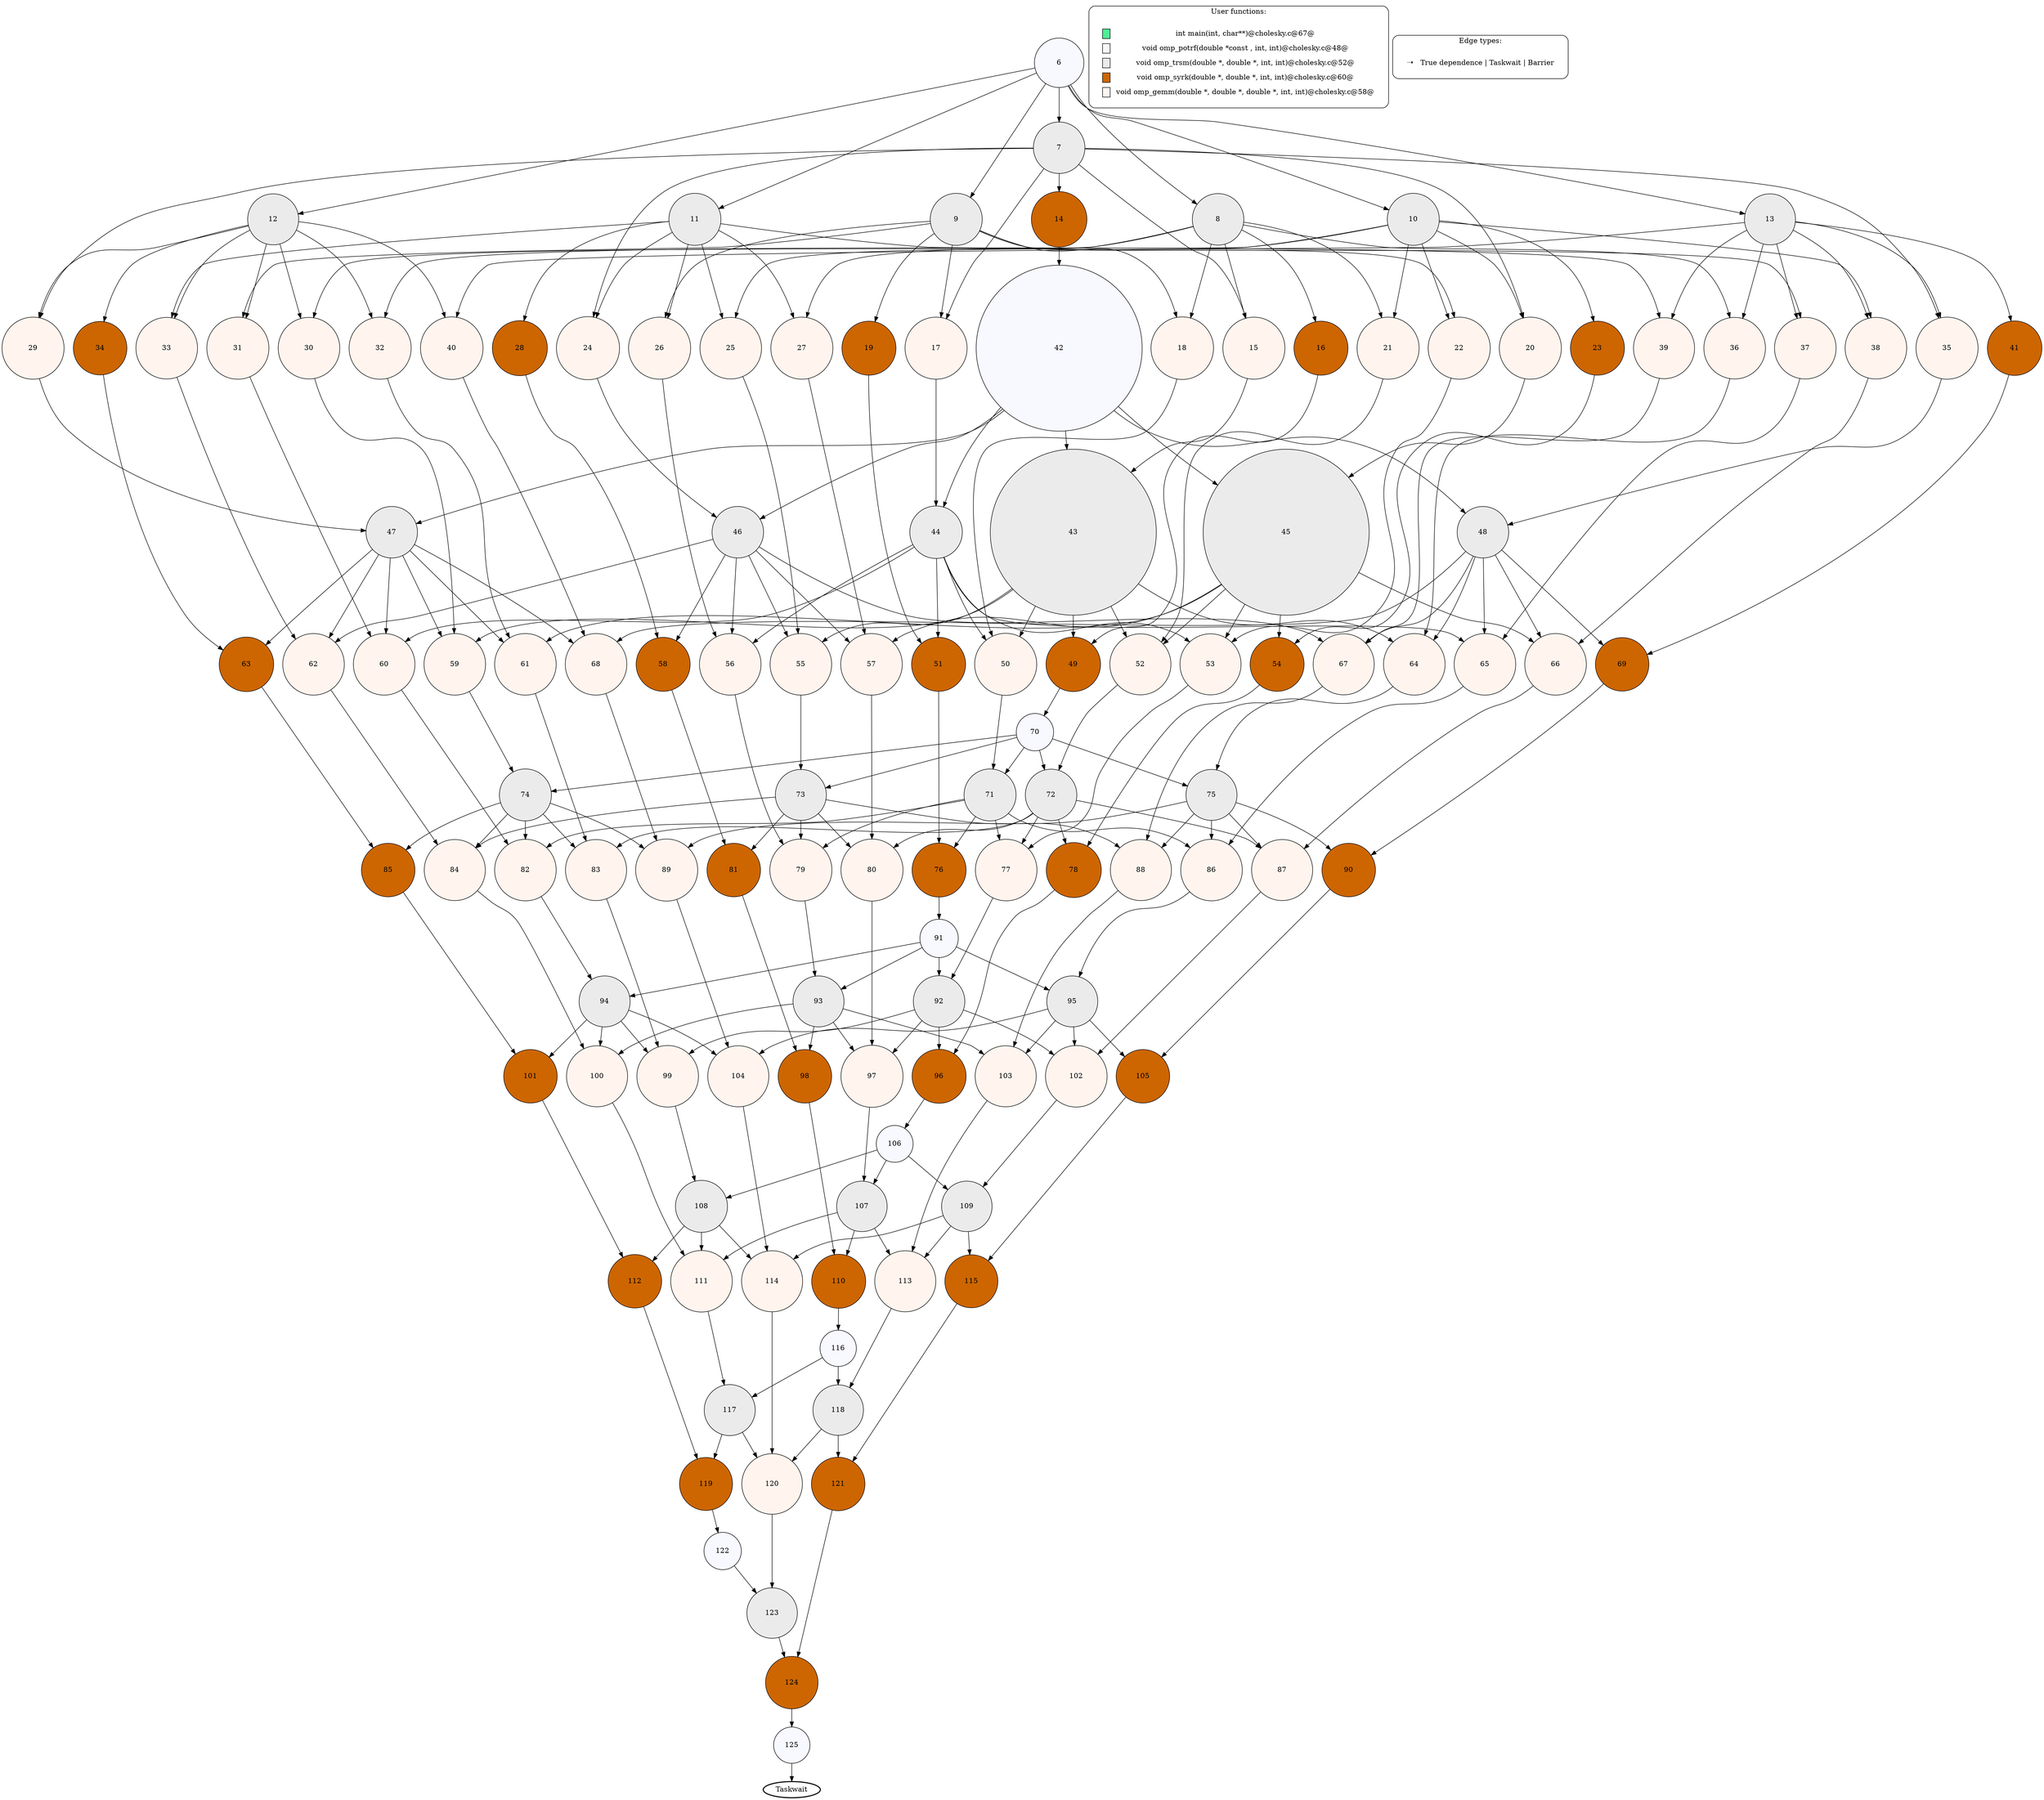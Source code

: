 digraph {
  graph[compound=true];
  6[style="filled", color="black", fillcolor="ghostwhite", width="1.35567", height="1.35567"];
  6 -> 7 [style="solid", color="black"];
  6 -> 8 [style="solid", color="black"];
  6 -> 9 [style="solid", color="black"];
  6 -> 10 [style="solid", color="black"];
  6 -> 11 [style="solid", color="black"];
  6 -> 12 [style="solid", color="black"];
  6 -> 13 [style="solid", color="black"];
  7[style="filled", color="black", fillcolor="gray92", width="1.41964", height="1.41964"];
  7 -> 14 [style="solid", color="black"];
  7 -> 15 [style="solid", color="black"];
  7 -> 17 [style="solid", color="black"];
  7 -> 20 [style="solid", color="black"];
  7 -> 24 [style="solid", color="black"];
  7 -> 29 [style="solid", color="black"];
  7 -> 35 [style="solid", color="black"];
  8[style="filled", color="black", fillcolor="gray92", width="1.42127", height="1.42127"];
  8 -> 15 [style="solid", color="black"];
  8 -> 16 [style="solid", color="black"];
  8 -> 18 [style="solid", color="black"];
  8 -> 21 [style="solid", color="black"];
  8 -> 25 [style="solid", color="black"];
  8 -> 30 [style="solid", color="black"];
  8 -> 36 [style="solid", color="black"];
  9[style="filled", color="black", fillcolor="gray92", width="1.42423", height="1.42423"];
  9 -> 17 [style="solid", color="black"];
  9 -> 18 [style="solid", color="black"];
  9 -> 19 [style="solid", color="black"];
  9 -> 22 [style="solid", color="black"];
  9 -> 26 [style="solid", color="black"];
  9 -> 31 [style="solid", color="black"];
  9 -> 37 [style="solid", color="black"];
  10[style="filled", color="black", fillcolor="gray92", width="1.42504", height="1.42504"];
  10 -> 20 [style="solid", color="black"];
  10 -> 21 [style="solid", color="black"];
  10 -> 22 [style="solid", color="black"];
  10 -> 23 [style="solid", color="black"];
  10 -> 27 [style="solid", color="black"];
  10 -> 32 [style="solid", color="black"];
  10 -> 38 [style="solid", color="black"];
  11[style="filled", color="black", fillcolor="gray92", width="1.43183", height="1.43183"];
  11 -> 24 [style="solid", color="black"];
  11 -> 25 [style="solid", color="black"];
  11 -> 26 [style="solid", color="black"];
  11 -> 27 [style="solid", color="black"];
  11 -> 28 [style="solid", color="black"];
  11 -> 33 [style="solid", color="black"];
  11 -> 39 [style="solid", color="black"];
  12[style="filled", color="black", fillcolor="gray92", width="1.40353", height="1.40353"];
  12 -> 29 [style="solid", color="black"];
  12 -> 30 [style="solid", color="black"];
  12 -> 31 [style="solid", color="black"];
  12 -> 32 [style="solid", color="black"];
  12 -> 33 [style="solid", color="black"];
  12 -> 34 [style="solid", color="black"];
  12 -> 40 [style="solid", color="black"];
  13[style="filled", color="black", fillcolor="gray92", width="1.40353", height="1.40353"];
  13 -> 35 [style="solid", color="black"];
  13 -> 36 [style="solid", color="black"];
  13 -> 37 [style="solid", color="black"];
  13 -> 38 [style="solid", color="black"];
  13 -> 39 [style="solid", color="black"];
  13 -> 40 [style="solid", color="black"];
  13 -> 41 [style="solid", color="black"];
  14[style="filled", color="black", fillcolor="darkorange3", width="1.52761", height="1.52761"];
  14 -> 42 [style="solid", color="black"];
  15[style="filled", color="black", fillcolor="seashell1", width="1.71261", height="1.71261"];
  15 -> 43 [style="solid", color="black"];
  17[style="filled", color="black", fillcolor="seashell1", width="1.71336", height="1.71336"];
  17 -> 44 [style="solid", color="black"];
  20[style="filled", color="black", fillcolor="seashell1", width="1.71351", height="1.71351"];
  20 -> 45 [style="solid", color="black"];
  24[style="filled", color="black", fillcolor="seashell1", width="1.73648", height="1.73648"];
  24 -> 46 [style="solid", color="black"];
  29[style="filled", color="black", fillcolor="seashell1", width="1.70593", height="1.70593"];
  29 -> 47 [style="solid", color="black"];
  35[style="filled", color="black", fillcolor="seashell1", width="1.706", height="1.706"];
  35 -> 48 [style="solid", color="black"];
  16[style="filled", color="black", fillcolor="darkorange3", width="1.49255", height="1.49255"];
  16 -> 49 [style="solid", color="black"];
  18[style="filled", color="black", fillcolor="seashell1", width="1.72806", height="1.72806"];
  18 -> 50 [style="solid", color="black"];
  21[style="filled", color="black", fillcolor="seashell1", width="1.70386", height="1.70386"];
  21 -> 52 [style="solid", color="black"];
  25[style="filled", color="black", fillcolor="seashell1", width="1.69491", height="1.69491"];
  25 -> 55 [style="solid", color="black"];
  30[style="filled", color="black", fillcolor="seashell1", width="1.70062", height="1.70062"];
  30 -> 59 [style="solid", color="black"];
  36[style="filled", color="black", fillcolor="seashell1", width="1.7007", height="1.7007"];
  36 -> 64 [style="solid", color="black"];
  19[style="filled", color="black", fillcolor="darkorange3", width="1.49249", height="1.49249"];
  19 -> 51 [style="solid", color="black"];
  22[style="filled", color="black", fillcolor="seashell1", width="1.70401", height="1.70401"];
  22 -> 53 [style="solid", color="black"];
  26[style="filled", color="black", fillcolor="seashell1", width="1.7103", height="1.7103"];
  26 -> 56 [style="solid", color="black"];
  31[style="filled", color="black", fillcolor="seashell1", width="1.70466", height="1.70466"];
  31 -> 60 [style="solid", color="black"];
  37[style="filled", color="black", fillcolor="seashell1", width="1.69647", height="1.69647"];
  37 -> 65 [style="solid", color="black"];
  23[style="filled", color="black", fillcolor="darkorange3", width="1.48926", height="1.48926"];
  23 -> 54 [style="solid", color="black"];
  27[style="filled", color="black", fillcolor="seashell1", width="1.70806", height="1.70806"];
  27 -> 57 [style="solid", color="black"];
  32[style="filled", color="black", fillcolor="seashell1", width="1.70259", height="1.70259"];
  32 -> 61 [style="solid", color="black"];
  38[style="filled", color="black", fillcolor="seashell1", width="1.68834", height="1.68834"];
  38 -> 66 [style="solid", color="black"];
  28[style="filled", color="black", fillcolor="darkorange3", width="1.51651", height="1.51651"];
  28 -> 58 [style="solid", color="black"];
  33[style="filled", color="black", fillcolor="seashell1", width="1.69487", height="1.69487"];
  33 -> 62 [style="solid", color="black"];
  39[style="filled", color="black", fillcolor="seashell1", width="1.68472", height="1.68472"];
  39 -> 67 [style="solid", color="black"];
  34[style="filled", color="black", fillcolor="darkorange3", width="1.46971", height="1.46971"];
  34 -> 63 [style="solid", color="black"];
  40[style="filled", color="black", fillcolor="seashell1", width="1.71708", height="1.71708"];
  40 -> 68 [style="solid", color="black"];
  41[style="filled", color="black", fillcolor="darkorange3", width="1.49611", height="1.49611"];
  41 -> 69 [style="solid", color="black"];
  42[style="filled", color="black", fillcolor="ghostwhite", width="4.57029", height="4.57029"];
  42 -> 43 [style="solid", color="black"];
  42 -> 44 [style="solid", color="black"];
  42 -> 45 [style="solid", color="black"];
  42 -> 46 [style="solid", color="black"];
  42 -> 47 [style="solid", color="black"];
  42 -> 48 [style="solid", color="black"];
  43[style="filled", color="black", fillcolor="gray92", width="4.57268", height="4.57268"];
  43 -> 49 [style="solid", color="black"];
  43 -> 50 [style="solid", color="black"];
  43 -> 52 [style="solid", color="black"];
  43 -> 55 [style="solid", color="black"];
  43 -> 59 [style="solid", color="black"];
  43 -> 64 [style="solid", color="black"];
  44[style="filled", color="black", fillcolor="gray92", width="1.44611", height="1.44611"];
  44 -> 50 [style="solid", color="black"];
  44 -> 51 [style="solid", color="black"];
  44 -> 53 [style="solid", color="black"];
  44 -> 56 [style="solid", color="black"];
  44 -> 60 [style="solid", color="black"];
  44 -> 65 [style="solid", color="black"];
  45[style="filled", color="black", fillcolor="gray92", width="4.57143", height="4.57143"];
  45 -> 52 [style="solid", color="black"];
  45 -> 53 [style="solid", color="black"];
  45 -> 54 [style="solid", color="black"];
  45 -> 57 [style="solid", color="black"];
  45 -> 61 [style="solid", color="black"];
  45 -> 66 [style="solid", color="black"];
  46[style="filled", color="black", fillcolor="gray92", width="1.41337", height="1.41337"];
  46 -> 55 [style="solid", color="black"];
  46 -> 56 [style="solid", color="black"];
  46 -> 57 [style="solid", color="black"];
  46 -> 58 [style="solid", color="black"];
  46 -> 62 [style="solid", color="black"];
  46 -> 67 [style="solid", color="black"];
  47[style="filled", color="black", fillcolor="gray92", width="1.41055", height="1.41055"];
  47 -> 59 [style="solid", color="black"];
  47 -> 60 [style="solid", color="black"];
  47 -> 61 [style="solid", color="black"];
  47 -> 62 [style="solid", color="black"];
  47 -> 63 [style="solid", color="black"];
  47 -> 68 [style="solid", color="black"];
  48[style="filled", color="black", fillcolor="gray92", width="1.41048", height="1.41048"];
  48 -> 64 [style="solid", color="black"];
  48 -> 65 [style="solid", color="black"];
  48 -> 66 [style="solid", color="black"];
  48 -> 67 [style="solid", color="black"];
  48 -> 68 [style="solid", color="black"];
  48 -> 69 [style="solid", color="black"];
  49[style="filled", color="black", fillcolor="darkorange3", width="1.49646", height="1.49646"];
  49 -> 70 [style="solid", color="black"];
  50[style="filled", color="black", fillcolor="seashell1", width="1.70332", height="1.70332"];
  50 -> 71 [style="solid", color="black"];
  52[style="filled", color="black", fillcolor="seashell1", width="1.68643", height="1.68643"];
  52 -> 72 [style="solid", color="black"];
  55[style="filled", color="black", fillcolor="seashell1", width="1.69585", height="1.69585"];
  55 -> 73 [style="solid", color="black"];
  59[style="filled", color="black", fillcolor="seashell1", width="1.69075", height="1.69075"];
  59 -> 74 [style="solid", color="black"];
  64[style="filled", color="black", fillcolor="seashell1", width="1.70093", height="1.70093"];
  64 -> 75 [style="solid", color="black"];
  51[style="filled", color="black", fillcolor="darkorange3", width="1.48943", height="1.48943"];
  51 -> 76 [style="solid", color="black"];
  53[style="filled", color="black", fillcolor="seashell1", width="1.68671", height="1.68671"];
  53 -> 77 [style="solid", color="black"];
  56[style="filled", color="black", fillcolor="seashell1", width="1.69421", height="1.69421"];
  56 -> 79 [style="solid", color="black"];
  60[style="filled", color="black", fillcolor="seashell1", width="1.69503", height="1.69503"];
  60 -> 82 [style="solid", color="black"];
  65[style="filled", color="black", fillcolor="seashell1", width="1.68778", height="1.68778"];
  65 -> 86 [style="solid", color="black"];
  54[style="filled", color="black", fillcolor="darkorange3", width="1.48707", height="1.48707"];
  54 -> 78 [style="solid", color="black"];
  57[style="filled", color="black", fillcolor="seashell1", width="1.69534", height="1.69534"];
  57 -> 80 [style="solid", color="black"];
  61[style="filled", color="black", fillcolor="seashell1", width="1.69896", height="1.69896"];
  61 -> 83 [style="solid", color="black"];
  66[style="filled", color="black", fillcolor="seashell1", width="1.68806", height="1.68806"];
  66 -> 87 [style="solid", color="black"];
  58[style="filled", color="black", fillcolor="darkorange3", width="1.49132", height="1.49132"];
  58 -> 81 [style="solid", color="black"];
  62[style="filled", color="black", fillcolor="seashell1", width="1.69063", height="1.69063"];
  62 -> 84 [style="solid", color="black"];
  67[style="filled", color="black", fillcolor="seashell1", width="1.68584", height="1.68584"];
  67 -> 88 [style="solid", color="black"];
  63[style="filled", color="black", fillcolor="darkorange3", width="1.49512", height="1.49512"];
  63 -> 85 [style="solid", color="black"];
  68[style="filled", color="black", fillcolor="seashell1", width="1.69374", height="1.69374"];
  68 -> 89 [style="solid", color="black"];
  69[style="filled", color="black", fillcolor="darkorange3", width="1.47805", height="1.47805"];
  69 -> 90 [style="solid", color="black"];
  70[style="filled", color="black", fillcolor="ghostwhite", width="1.0291", height="1.0291"];
  70 -> 71 [style="solid", color="black"];
  70 -> 72 [style="solid", color="black"];
  70 -> 73 [style="solid", color="black"];
  70 -> 74 [style="solid", color="black"];
  70 -> 75 [style="solid", color="black"];
  71[style="filled", color="black", fillcolor="gray92", width="1.43526", height="1.43526"];
  71 -> 76 [style="solid", color="black"];
  71 -> 77 [style="solid", color="black"];
  71 -> 79 [style="solid", color="black"];
  71 -> 82 [style="solid", color="black"];
  71 -> 86 [style="solid", color="black"];
  72[style="filled", color="black", fillcolor="gray92", width="1.42174", height="1.42174"];
  72 -> 77 [style="solid", color="black"];
  72 -> 78 [style="solid", color="black"];
  72 -> 80 [style="solid", color="black"];
  72 -> 83 [style="solid", color="black"];
  72 -> 87 [style="solid", color="black"];
  73[style="filled", color="black", fillcolor="gray92", width="1.40944", height="1.40944"];
  73 -> 79 [style="solid", color="black"];
  73 -> 80 [style="solid", color="black"];
  73 -> 81 [style="solid", color="black"];
  73 -> 84 [style="solid", color="black"];
  73 -> 88 [style="solid", color="black"];
  74[style="filled", color="black", fillcolor="gray92", width="1.42651", height="1.42651"];
  74 -> 82 [style="solid", color="black"];
  74 -> 83 [style="solid", color="black"];
  74 -> 84 [style="solid", color="black"];
  74 -> 85 [style="solid", color="black"];
  74 -> 89 [style="solid", color="black"];
  75[style="filled", color="black", fillcolor="gray92", width="1.40409", height="1.40409"];
  75 -> 86 [style="solid", color="black"];
  75 -> 87 [style="solid", color="black"];
  75 -> 88 [style="solid", color="black"];
  75 -> 89 [style="solid", color="black"];
  75 -> 90 [style="solid", color="black"];
  76[style="filled", color="black", fillcolor="darkorange3", width="1.486", height="1.486"];
  76 -> 91 [style="solid", color="black"];
  77[style="filled", color="black", fillcolor="seashell1", width="1.69709", height="1.69709"];
  77 -> 92 [style="solid", color="black"];
  79[style="filled", color="black", fillcolor="seashell1", width="1.70228", height="1.70228"];
  79 -> 93 [style="solid", color="black"];
  82[style="filled", color="black", fillcolor="seashell1", width="1.69201", height="1.69201"];
  82 -> 94 [style="solid", color="black"];
  86[style="filled", color="black", fillcolor="seashell1", width="1.68826", height="1.68826"];
  86 -> 95 [style="solid", color="black"];
  78[style="filled", color="black", fillcolor="darkorange3", width="1.50818", height="1.50818"];
  78 -> 96 [style="solid", color="black"];
  80[style="filled", color="black", fillcolor="seashell1", width="1.71106", height="1.71106"];
  80 -> 97 [style="solid", color="black"];
  83[style="filled", color="black", fillcolor="seashell1", width="1.68655", height="1.68655"];
  83 -> 99 [style="solid", color="black"];
  87[style="filled", color="black", fillcolor="seashell1", width="1.68184", height="1.68184"];
  87 -> 102 [style="solid", color="black"];
  81[style="filled", color="black", fillcolor="darkorange3", width="1.47295", height="1.47295"];
  81 -> 98 [style="solid", color="black"];
  84[style="filled", color="black", fillcolor="seashell1", width="1.68344", height="1.68344"];
  84 -> 100 [style="solid", color="black"];
  88[style="filled", color="black", fillcolor="seashell1", width="1.68412", height="1.68412"];
  88 -> 103 [style="solid", color="black"];
  85[style="filled", color="black", fillcolor="darkorange3", width="1.47112", height="1.47112"];
  85 -> 101 [style="solid", color="black"];
  89[style="filled", color="black", fillcolor="seashell1", width="1.70573", height="1.70573"];
  89 -> 104 [style="solid", color="black"];
  90[style="filled", color="black", fillcolor="darkorange3", width="1.47161", height="1.47161"];
  90 -> 105 [style="solid", color="black"];
  91[style="filled", color="black", fillcolor="ghostwhite", width="1.0619", height="1.0619"];
  91 -> 92 [style="solid", color="black"];
  91 -> 93 [style="solid", color="black"];
  91 -> 94 [style="solid", color="black"];
  91 -> 95 [style="solid", color="black"];
  92[style="filled", color="black", fillcolor="gray92", width="1.41248", height="1.41248"];
  92 -> 96 [style="solid", color="black"];
  92 -> 97 [style="solid", color="black"];
  92 -> 99 [style="solid", color="black"];
  92 -> 102 [style="solid", color="black"];
  93[style="filled", color="black", fillcolor="gray92", width="1.40625", height="1.40625"];
  93 -> 97 [style="solid", color="black"];
  93 -> 98 [style="solid", color="black"];
  93 -> 100 [style="solid", color="black"];
  93 -> 103 [style="solid", color="black"];
  94[style="filled", color="black", fillcolor="gray92", width="1.40958", height="1.40958"];
  94 -> 99 [style="solid", color="black"];
  94 -> 100 [style="solid", color="black"];
  94 -> 101 [style="solid", color="black"];
  94 -> 104 [style="solid", color="black"];
  95[style="filled", color="black", fillcolor="gray92", width="1.40485", height="1.40485"];
  95 -> 102 [style="solid", color="black"];
  95 -> 103 [style="solid", color="black"];
  95 -> 104 [style="solid", color="black"];
  95 -> 105 [style="solid", color="black"];
  96[style="filled", color="black", fillcolor="darkorange3", width="1.48273", height="1.48273"];
  96 -> 106 [style="solid", color="black"];
  97[style="filled", color="black", fillcolor="seashell1", width="1.70585", height="1.70585"];
  97 -> 107 [style="solid", color="black"];
  99[style="filled", color="black", fillcolor="seashell1", width="1.69377", height="1.69377"];
  99 -> 108 [style="solid", color="black"];
  102[style="filled", color="black", fillcolor="seashell1", width="1.69698", height="1.69698"];
  102 -> 109 [style="solid", color="black"];
  98[style="filled", color="black", fillcolor="darkorange3", width="1.47865", height="1.47865"];
  98 -> 110 [style="solid", color="black"];
  100[style="filled", color="black", fillcolor="seashell1", width="1.68715", height="1.68715"];
  100 -> 111 [style="solid", color="black"];
  103[style="filled", color="black", fillcolor="seashell1", width="1.67915", height="1.67915"];
  103 -> 113 [style="solid", color="black"];
  101[style="filled", color="black", fillcolor="darkorange3", width="1.4778", height="1.4778"];
  101 -> 112 [style="solid", color="black"];
  104[style="filled", color="black", fillcolor="seashell1", width="1.68504", height="1.68504"];
  104 -> 114 [style="solid", color="black"];
  105[style="filled", color="black", fillcolor="darkorange3", width="1.46812", height="1.46812"];
  105 -> 115 [style="solid", color="black"];
  106[style="filled", color="black", fillcolor="ghostwhite", width="1.01347", height="1.01347"];
  106 -> 107 [style="solid", color="black"];
  106 -> 108 [style="solid", color="black"];
  106 -> 109 [style="solid", color="black"];
  107[style="filled", color="black", fillcolor="gray92", width="1.38853", height="1.38853"];
  107 -> 110 [style="solid", color="black"];
  107 -> 111 [style="solid", color="black"];
  107 -> 113 [style="solid", color="black"];
  108[style="filled", color="black", fillcolor="gray92", width="1.42584", height="1.42584"];
  108 -> 111 [style="solid", color="black"];
  108 -> 112 [style="solid", color="black"];
  108 -> 114 [style="solid", color="black"];
  109[style="filled", color="black", fillcolor="gray92", width="1.39155", height="1.39155"];
  109 -> 113 [style="solid", color="black"];
  109 -> 114 [style="solid", color="black"];
  109 -> 115 [style="solid", color="black"];
  110[style="filled", color="black", fillcolor="darkorange3", width="1.4889", height="1.4889"];
  110 -> 116 [style="solid", color="black"];
  111[style="filled", color="black", fillcolor="seashell1", width="1.69083", height="1.69083"];
  111 -> 117 [style="solid", color="black"];
  113[style="filled", color="black", fillcolor="seashell1", width="1.68112", height="1.68112"];
  113 -> 118 [style="solid", color="black"];
  112[style="filled", color="black", fillcolor="darkorange3", width="1.46584", height="1.46584"];
  112 -> 119 [style="solid", color="black"];
  114[style="filled", color="black", fillcolor="seashell1", width="1.68659", height="1.68659"];
  114 -> 120 [style="solid", color="black"];
  115[style="filled", color="black", fillcolor="darkorange3", width="1.46491", height="1.46491"];
  115 -> 121 [style="solid", color="black"];
  116[style="filled", color="black", fillcolor="ghostwhite", width="1.00391", height="1.00391"];
  116 -> 117 [style="solid", color="black"];
  116 -> 118 [style="solid", color="black"];
  117[style="filled", color="black", fillcolor="gray92", width="1.40395", height="1.40395"];
  117 -> 119 [style="solid", color="black"];
  117 -> 120 [style="solid", color="black"];
  118[style="filled", color="black", fillcolor="gray92", width="1.39163", height="1.39163"];
  118 -> 120 [style="solid", color="black"];
  118 -> 121 [style="solid", color="black"];
  119[style="filled", color="black", fillcolor="darkorange3", width="1.46348", height="1.46348"];
  119 -> 122 [style="solid", color="black"];
  120[style="filled", color="black", fillcolor="seashell1", width="1.67322", height="1.67322"];
  120 -> 123 [style="solid", color="black"];
  121[style="filled", color="black", fillcolor="darkorange3", width="1.46879", height="1.46879"];
  121 -> 124 [style="solid", color="black"];
  122[style="filled", color="black", fillcolor="ghostwhite", width="1.02688", height="1.02688"];
  122 -> 123 [style="solid", color="black"];
  123[style="filled", color="black", fillcolor="gray92", width="1.38803", height="1.38803"];
  123 -> 124 [style="solid", color="black"];
  124[style="filled", color="black", fillcolor="darkorange3", width="1.45078", height="1.45078"];
  124 -> 125 [style="solid", color="black"];
  125[style="filled", color="black", fillcolor="ghostwhite", width="1", height="1"];
  125 -> -125 [style="solid", color="black"];
  -125[label="Taskwait", style="bold", width="-inf", height="-inf"];
  node [shape=plaintext];
  subgraph cluster_1 {
    label="User functions:"; style="rounded";
    funcs_table [label=<<table border="0" cellspacing="10" cellborder="0">
      <tr>
        <td bgcolor="seagreen2" width="15px" border="1"></td>
        <td>int main(int, char**)@cholesky.c@67@</td>
      </tr>
      <tr>
        <td bgcolor="ghostwhite" width="15px" border="1"></td>
        <td>void omp_potrf(double *const , int, int)@cholesky.c@48@</td>
      </tr>
      <tr>
        <td bgcolor="gray92" width="15px" border="1"></td>
        <td>void omp_trsm(double *, double *, int, int)@cholesky.c@52@</td>
      </tr>
      <tr>
        <td bgcolor="darkorange3" width="15px" border="1"></td>
        <td>void omp_syrk(double *, double *, int, int)@cholesky.c@60@</td>
      </tr>
      <tr>
        <td bgcolor="seashell1" width="15px" border="1"></td>
        <td>void omp_gemm(double *, double *, double *, int, int)@cholesky.c@58@</td>
      </tr>
    </table>>]
  }
  subgraph cluster_2 {
    label="Edge types:"; style="rounded";
    edges_table [label=<<table border="0" cellspacing="10" cellborder="0">
      <tr>
        <td width="15px" border="0">&#10141;</td>
        <td>True dependence | Taskwait | Barrier</td>
      </tr>
    </table>>]
  }
}